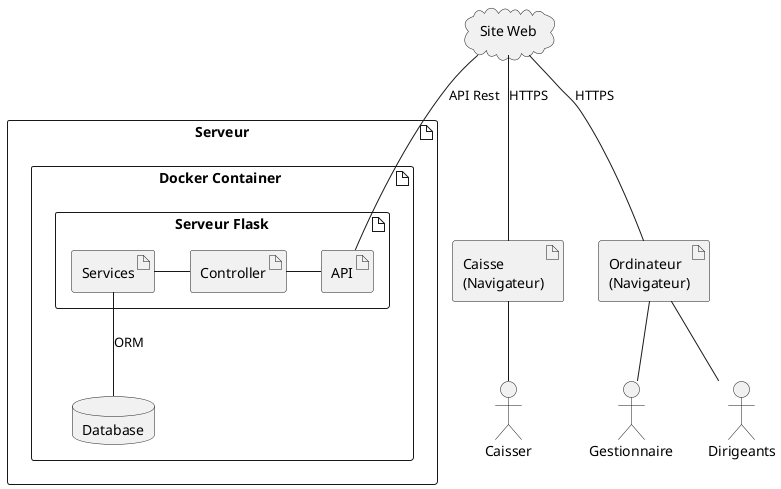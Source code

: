 @startuml Deployment View
actor Caisser as car
actor Gestionnaire as ge
actor Dirigeants as di


cloud "Site Web" as sw

artifact "Caisse\n(Navigateur)" as ca
artifact "Ordinateur\n(Navigateur)" as or

artifact Serveur {
    artifact "Docker Container " {
        artifact "Serveur Flask" {
            artifact API as api
            artifact Controller as co
            artifact Services as se
        }
        database Database as db
    }
}

co - api
se - co
se -- db : "ORM"

sw -- api : "API Rest"

sw -- or : "HTTPS"
sw -- ca : "HTTPS"

ca -- car
or -- ge
or -- di

@enduml
